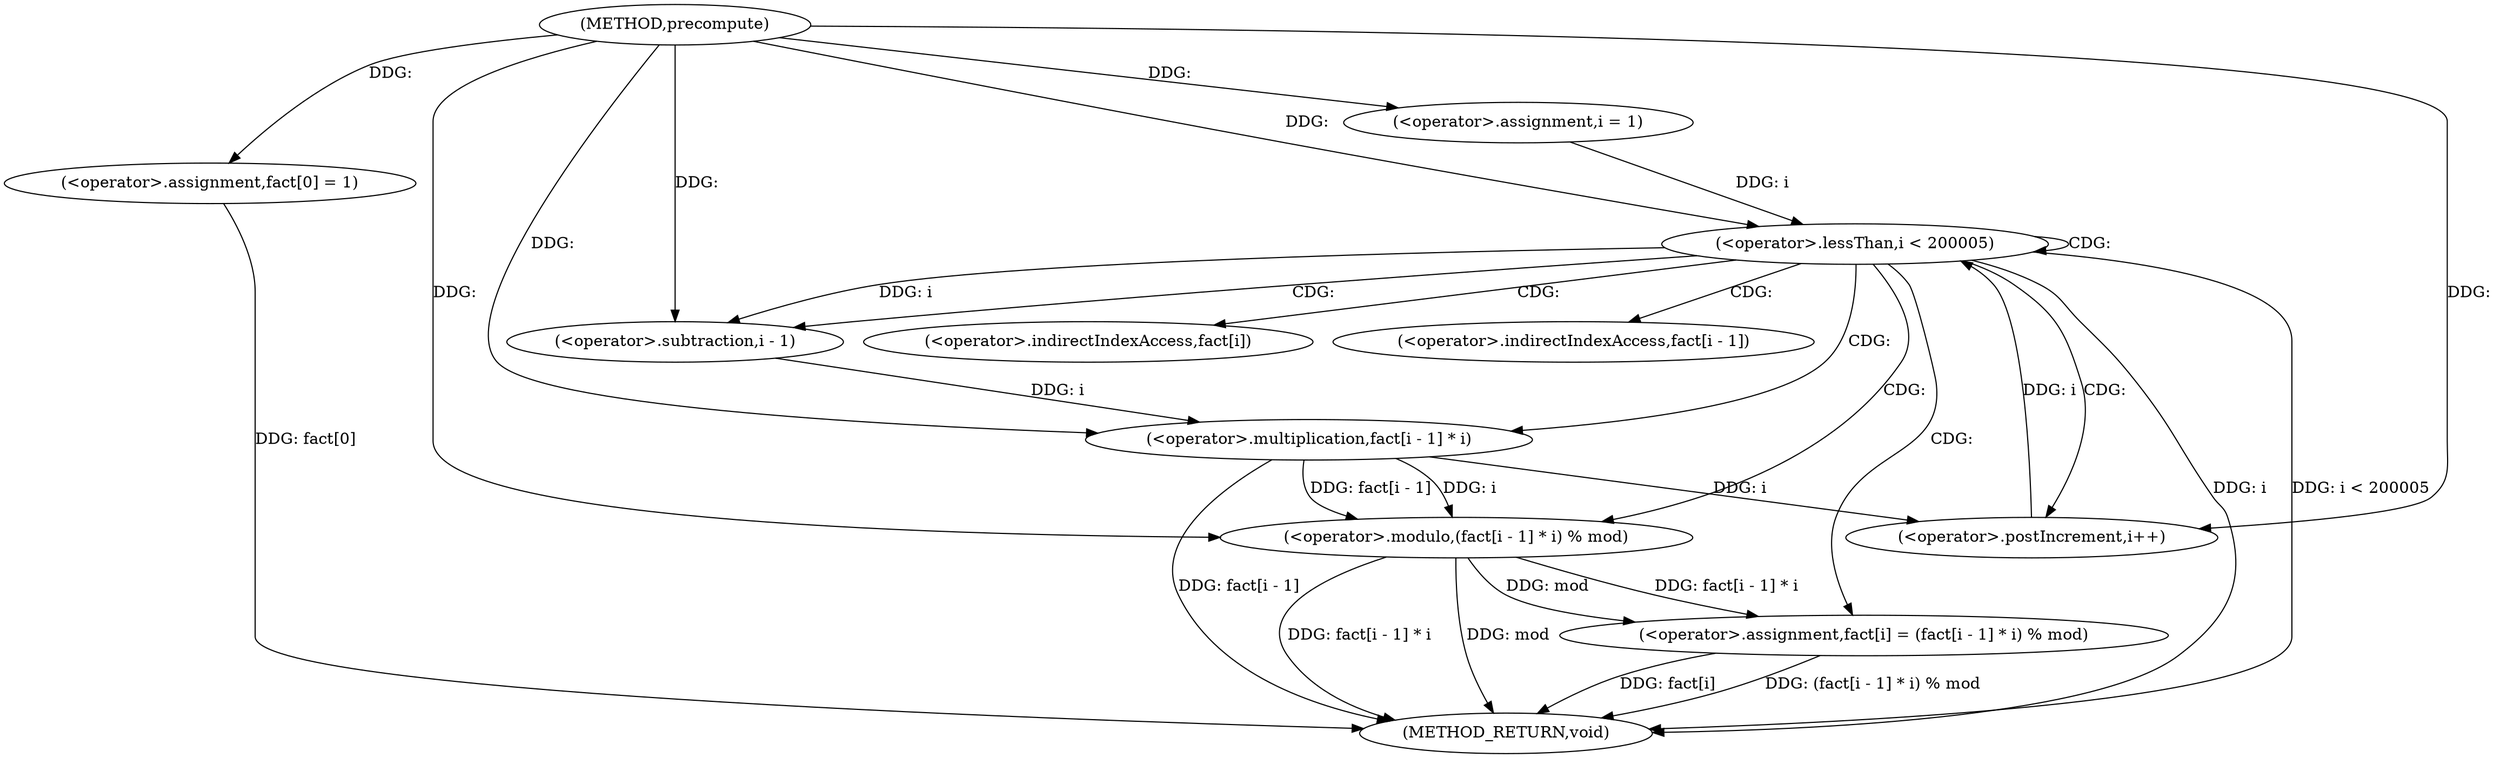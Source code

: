digraph "precompute" {  
"1000121" [label = "(METHOD,precompute)" ]
"1000151" [label = "(METHOD_RETURN,void)" ]
"1000123" [label = "(<operator>.assignment,fact[0] = 1)" ]
"1000130" [label = "(<operator>.assignment,i = 1)" ]
"1000133" [label = "(<operator>.lessThan,i < 200005)" ]
"1000136" [label = "(<operator>.postIncrement,i++)" ]
"1000138" [label = "(<operator>.assignment,fact[i] = (fact[i - 1] * i) % mod)" ]
"1000142" [label = "(<operator>.modulo,(fact[i - 1] * i) % mod)" ]
"1000143" [label = "(<operator>.multiplication,fact[i - 1] * i)" ]
"1000146" [label = "(<operator>.subtraction,i - 1)" ]
"1000139" [label = "(<operator>.indirectIndexAccess,fact[i])" ]
"1000144" [label = "(<operator>.indirectIndexAccess,fact[i - 1])" ]
  "1000123" -> "1000151"  [ label = "DDG: fact[0]"] 
  "1000133" -> "1000151"  [ label = "DDG: i"] 
  "1000133" -> "1000151"  [ label = "DDG: i < 200005"] 
  "1000138" -> "1000151"  [ label = "DDG: fact[i]"] 
  "1000143" -> "1000151"  [ label = "DDG: fact[i - 1]"] 
  "1000142" -> "1000151"  [ label = "DDG: fact[i - 1] * i"] 
  "1000138" -> "1000151"  [ label = "DDG: (fact[i - 1] * i) % mod"] 
  "1000142" -> "1000151"  [ label = "DDG: mod"] 
  "1000121" -> "1000123"  [ label = "DDG: "] 
  "1000121" -> "1000130"  [ label = "DDG: "] 
  "1000142" -> "1000138"  [ label = "DDG: fact[i - 1] * i"] 
  "1000142" -> "1000138"  [ label = "DDG: mod"] 
  "1000130" -> "1000133"  [ label = "DDG: i"] 
  "1000136" -> "1000133"  [ label = "DDG: i"] 
  "1000121" -> "1000133"  [ label = "DDG: "] 
  "1000143" -> "1000136"  [ label = "DDG: i"] 
  "1000121" -> "1000136"  [ label = "DDG: "] 
  "1000143" -> "1000142"  [ label = "DDG: fact[i - 1]"] 
  "1000143" -> "1000142"  [ label = "DDG: i"] 
  "1000121" -> "1000142"  [ label = "DDG: "] 
  "1000146" -> "1000143"  [ label = "DDG: i"] 
  "1000121" -> "1000143"  [ label = "DDG: "] 
  "1000133" -> "1000146"  [ label = "DDG: i"] 
  "1000121" -> "1000146"  [ label = "DDG: "] 
  "1000133" -> "1000142"  [ label = "CDG: "] 
  "1000133" -> "1000139"  [ label = "CDG: "] 
  "1000133" -> "1000133"  [ label = "CDG: "] 
  "1000133" -> "1000146"  [ label = "CDG: "] 
  "1000133" -> "1000143"  [ label = "CDG: "] 
  "1000133" -> "1000136"  [ label = "CDG: "] 
  "1000133" -> "1000144"  [ label = "CDG: "] 
  "1000133" -> "1000138"  [ label = "CDG: "] 
}
